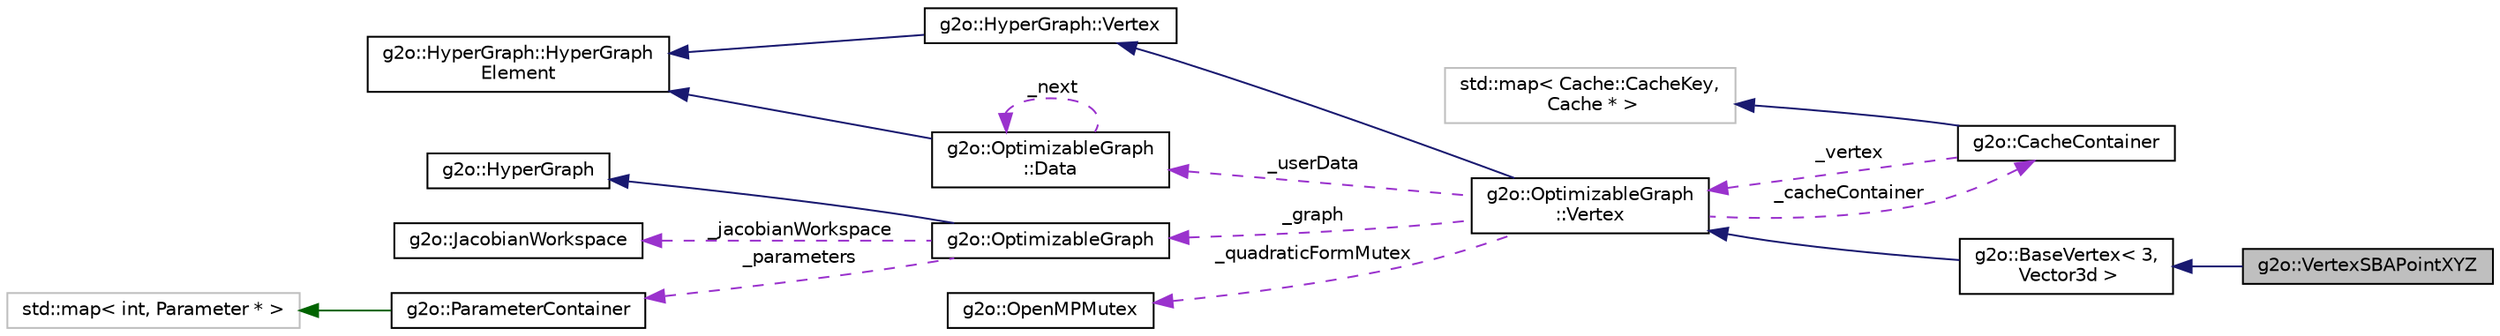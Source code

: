 digraph "g2o::VertexSBAPointXYZ"
{
  edge [fontname="Helvetica",fontsize="10",labelfontname="Helvetica",labelfontsize="10"];
  node [fontname="Helvetica",fontsize="10",shape=record];
  rankdir="LR";
  Node1 [label="g2o::VertexSBAPointXYZ",height=0.2,width=0.4,color="black", fillcolor="grey75", style="filled", fontcolor="black"];
  Node2 -> Node1 [dir="back",color="midnightblue",fontsize="10",style="solid",fontname="Helvetica"];
  Node2 [label="g2o::BaseVertex\< 3,\l Vector3d \>",height=0.2,width=0.4,color="black", fillcolor="white", style="filled",URL="$classg2o_1_1BaseVertex.html"];
  Node3 -> Node2 [dir="back",color="midnightblue",fontsize="10",style="solid",fontname="Helvetica"];
  Node3 [label="g2o::OptimizableGraph\l::Vertex",height=0.2,width=0.4,color="black", fillcolor="white", style="filled",URL="$classg2o_1_1OptimizableGraph_1_1Vertex.html",tooltip="A general case Vertex for optimization. "];
  Node4 -> Node3 [dir="back",color="midnightblue",fontsize="10",style="solid",fontname="Helvetica"];
  Node4 [label="g2o::HyperGraph::Vertex",height=0.2,width=0.4,color="black", fillcolor="white", style="filled",URL="$classg2o_1_1HyperGraph_1_1Vertex.html",tooltip="abstract Vertex, your types must derive from that one "];
  Node5 -> Node4 [dir="back",color="midnightblue",fontsize="10",style="solid",fontname="Helvetica"];
  Node5 [label="g2o::HyperGraph::HyperGraph\lElement",height=0.2,width=0.4,color="black", fillcolor="white", style="filled",URL="$structg2o_1_1HyperGraph_1_1HyperGraphElement.html"];
  Node6 -> Node3 [dir="back",color="darkorchid3",fontsize="10",style="dashed",label=" _cacheContainer" ,fontname="Helvetica"];
  Node6 [label="g2o::CacheContainer",height=0.2,width=0.4,color="black", fillcolor="white", style="filled",URL="$classg2o_1_1CacheContainer.html"];
  Node7 -> Node6 [dir="back",color="midnightblue",fontsize="10",style="solid",fontname="Helvetica"];
  Node7 [label="std::map\< Cache::CacheKey,\l Cache * \>",height=0.2,width=0.4,color="grey75", fillcolor="white", style="filled"];
  Node3 -> Node6 [dir="back",color="darkorchid3",fontsize="10",style="dashed",label=" _vertex" ,fontname="Helvetica"];
  Node8 -> Node3 [dir="back",color="darkorchid3",fontsize="10",style="dashed",label=" _graph" ,fontname="Helvetica"];
  Node8 [label="g2o::OptimizableGraph",height=0.2,width=0.4,color="black", fillcolor="white", style="filled",URL="$structg2o_1_1OptimizableGraph.html"];
  Node9 -> Node8 [dir="back",color="midnightblue",fontsize="10",style="solid",fontname="Helvetica"];
  Node9 [label="g2o::HyperGraph",height=0.2,width=0.4,color="black", fillcolor="white", style="filled",URL="$classg2o_1_1HyperGraph.html"];
  Node10 -> Node8 [dir="back",color="darkorchid3",fontsize="10",style="dashed",label=" _jacobianWorkspace" ,fontname="Helvetica"];
  Node10 [label="g2o::JacobianWorkspace",height=0.2,width=0.4,color="black", fillcolor="white", style="filled",URL="$classg2o_1_1JacobianWorkspace.html",tooltip="provide memory workspace for computing the Jacobians "];
  Node11 -> Node8 [dir="back",color="darkorchid3",fontsize="10",style="dashed",label=" _parameters" ,fontname="Helvetica"];
  Node11 [label="g2o::ParameterContainer",height=0.2,width=0.4,color="black", fillcolor="white", style="filled",URL="$classg2o_1_1ParameterContainer.html",tooltip="map id to parameters "];
  Node12 -> Node11 [dir="back",color="darkgreen",fontsize="10",style="solid",fontname="Helvetica"];
  Node12 [label="std::map\< int, Parameter * \>",height=0.2,width=0.4,color="grey75", fillcolor="white", style="filled"];
  Node13 -> Node3 [dir="back",color="darkorchid3",fontsize="10",style="dashed",label=" _quadraticFormMutex" ,fontname="Helvetica"];
  Node13 [label="g2o::OpenMPMutex",height=0.2,width=0.4,color="black", fillcolor="white", style="filled",URL="$classg2o_1_1OpenMPMutex.html"];
  Node14 -> Node3 [dir="back",color="darkorchid3",fontsize="10",style="dashed",label=" _userData" ,fontname="Helvetica"];
  Node14 [label="g2o::OptimizableGraph\l::Data",height=0.2,width=0.4,color="black", fillcolor="white", style="filled",URL="$classg2o_1_1OptimizableGraph_1_1Data.html",tooltip="data packet for a vertex. Extend this class to store in the vertices the potential additional informa..."];
  Node5 -> Node14 [dir="back",color="midnightblue",fontsize="10",style="solid",fontname="Helvetica"];
  Node14 -> Node14 [dir="back",color="darkorchid3",fontsize="10",style="dashed",label=" _next" ,fontname="Helvetica"];
}

